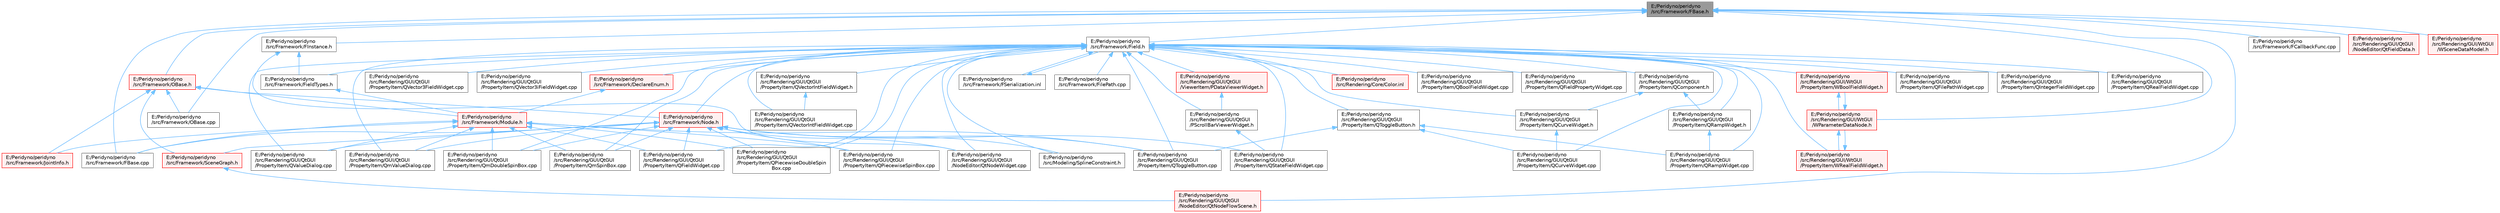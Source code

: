 digraph "E:/Peridyno/peridyno/src/Framework/FBase.h"
{
 // LATEX_PDF_SIZE
  bgcolor="transparent";
  edge [fontname=Helvetica,fontsize=10,labelfontname=Helvetica,labelfontsize=10];
  node [fontname=Helvetica,fontsize=10,shape=box,height=0.2,width=0.4];
  Node1 [id="Node000001",label="E:/Peridyno/peridyno\l/src/Framework/FBase.h",height=0.2,width=0.4,color="gray40", fillcolor="grey60", style="filled", fontcolor="black",tooltip=" "];
  Node1 -> Node2 [id="edge1_Node000001_Node000002",dir="back",color="steelblue1",style="solid",tooltip=" "];
  Node2 [id="Node000002",label="E:/Peridyno/peridyno\l/src/Framework/FBase.cpp",height=0.2,width=0.4,color="grey40", fillcolor="white", style="filled",URL="$_f_base_8cpp.html",tooltip=" "];
  Node1 -> Node3 [id="edge2_Node000001_Node000003",dir="back",color="steelblue1",style="solid",tooltip=" "];
  Node3 [id="Node000003",label="E:/Peridyno/peridyno\l/src/Framework/FCallbackFunc.cpp",height=0.2,width=0.4,color="grey40", fillcolor="white", style="filled",URL="$_f_callback_func_8cpp.html",tooltip=" "];
  Node1 -> Node4 [id="edge3_Node000001_Node000004",dir="back",color="steelblue1",style="solid",tooltip=" "];
  Node4 [id="Node000004",label="E:/Peridyno/peridyno\l/src/Framework/FInstance.h",height=0.2,width=0.4,color="grey40", fillcolor="white", style="filled",URL="$_f_instance_8h.html",tooltip=" "];
  Node4 -> Node5 [id="edge4_Node000004_Node000005",dir="back",color="steelblue1",style="solid",tooltip=" "];
  Node5 [id="Node000005",label="E:/Peridyno/peridyno\l/src/Framework/FieldTypes.h",height=0.2,width=0.4,color="grey40", fillcolor="white", style="filled",URL="$_field_types_8h.html",tooltip=" "];
  Node5 -> Node6 [id="edge5_Node000005_Node000006",dir="back",color="steelblue1",style="solid",tooltip=" "];
  Node6 [id="Node000006",label="E:/Peridyno/peridyno\l/src/Framework/Module.h",height=0.2,width=0.4,color="red", fillcolor="#FFF0F0", style="filled",URL="$_module_8h.html",tooltip=" "];
  Node6 -> Node2 [id="edge6_Node000006_Node000002",dir="back",color="steelblue1",style="solid",tooltip=" "];
  Node6 -> Node21 [id="edge7_Node000006_Node000021",dir="back",color="steelblue1",style="solid",tooltip=" "];
  Node21 [id="Node000021",label="E:/Peridyno/peridyno\l/src/Framework/JointInfo.h",height=0.2,width=0.4,color="red", fillcolor="#FFF0F0", style="filled",URL="$_joint_info_8h.html",tooltip=" "];
  Node6 -> Node197 [id="edge8_Node000006_Node000197",dir="back",color="steelblue1",style="solid",tooltip=" "];
  Node197 [id="Node000197",label="E:/Peridyno/peridyno\l/src/Rendering/GUI/QtGUI\l/PropertyItem/QFieldWidget.cpp",height=0.2,width=0.4,color="grey40", fillcolor="white", style="filled",URL="$_q_field_widget_8cpp.html",tooltip=" "];
  Node6 -> Node198 [id="edge9_Node000006_Node000198",dir="back",color="steelblue1",style="solid",tooltip=" "];
  Node198 [id="Node000198",label="E:/Peridyno/peridyno\l/src/Rendering/GUI/QtGUI\l/PropertyItem/QPiecewiseDoubleSpin\lBox.cpp",height=0.2,width=0.4,color="grey40", fillcolor="white", style="filled",URL="$_q_piecewise_double_spin_box_8cpp.html",tooltip=" "];
  Node6 -> Node199 [id="edge10_Node000006_Node000199",dir="back",color="steelblue1",style="solid",tooltip=" "];
  Node199 [id="Node000199",label="E:/Peridyno/peridyno\l/src/Rendering/GUI/QtGUI\l/PropertyItem/QPiecewiseSpinBox.cpp",height=0.2,width=0.4,color="grey40", fillcolor="white", style="filled",URL="$_q_piecewise_spin_box_8cpp.html",tooltip=" "];
  Node6 -> Node200 [id="edge11_Node000006_Node000200",dir="back",color="steelblue1",style="solid",tooltip=" "];
  Node200 [id="Node000200",label="E:/Peridyno/peridyno\l/src/Rendering/GUI/QtGUI\l/PropertyItem/QToggleButton.cpp",height=0.2,width=0.4,color="grey40", fillcolor="white", style="filled",URL="$_q_toggle_button_8cpp.html",tooltip=" "];
  Node6 -> Node201 [id="edge12_Node000006_Node000201",dir="back",color="steelblue1",style="solid",tooltip=" "];
  Node201 [id="Node000201",label="E:/Peridyno/peridyno\l/src/Rendering/GUI/QtGUI\l/PropertyItem/QValueDialog.cpp",height=0.2,width=0.4,color="grey40", fillcolor="white", style="filled",URL="$_q_value_dialog_8cpp.html",tooltip=" "];
  Node6 -> Node202 [id="edge13_Node000006_Node000202",dir="back",color="steelblue1",style="solid",tooltip=" "];
  Node202 [id="Node000202",label="E:/Peridyno/peridyno\l/src/Rendering/GUI/QtGUI\l/PropertyItem/QmDoubleSpinBox.cpp",height=0.2,width=0.4,color="grey40", fillcolor="white", style="filled",URL="$_qm_double_spin_box_8cpp.html",tooltip=" "];
  Node6 -> Node203 [id="edge14_Node000006_Node000203",dir="back",color="steelblue1",style="solid",tooltip=" "];
  Node203 [id="Node000203",label="E:/Peridyno/peridyno\l/src/Rendering/GUI/QtGUI\l/PropertyItem/QmSpinBox.cpp",height=0.2,width=0.4,color="grey40", fillcolor="white", style="filled",URL="$_qm_spin_box_8cpp.html",tooltip=" "];
  Node6 -> Node204 [id="edge15_Node000006_Node000204",dir="back",color="steelblue1",style="solid",tooltip=" "];
  Node204 [id="Node000204",label="E:/Peridyno/peridyno\l/src/Rendering/GUI/QtGUI\l/PropertyItem/QmValueDialog.cpp",height=0.2,width=0.4,color="grey40", fillcolor="white", style="filled",URL="$_qm_value_dialog_8cpp.html",tooltip=" "];
  Node4 -> Node406 [id="edge16_Node000004_Node000406",dir="back",color="steelblue1",style="solid",tooltip=" "];
  Node406 [id="Node000406",label="E:/Peridyno/peridyno\l/src/Rendering/GUI/QtGUI\l/NodeEditor/QtNodeWidget.cpp",height=0.2,width=0.4,color="grey40", fillcolor="white", style="filled",URL="$_qt_node_widget_8cpp.html",tooltip=" "];
  Node1 -> Node535 [id="edge17_Node000001_Node000535",dir="back",color="steelblue1",style="solid",tooltip=" "];
  Node535 [id="Node000535",label="E:/Peridyno/peridyno\l/src/Framework/Field.h",height=0.2,width=0.4,color="grey40", fillcolor="white", style="filled",URL="$_field_8h.html",tooltip=" "];
  Node535 -> Node536 [id="edge18_Node000535_Node000536",dir="back",color="steelblue1",style="solid",tooltip=" "];
  Node536 [id="Node000536",label="E:/Peridyno/peridyno\l/src/Framework/DeclareEnum.h",height=0.2,width=0.4,color="red", fillcolor="#FFF0F0", style="filled",URL="$_declare_enum_8h.html",tooltip=" "];
  Node536 -> Node6 [id="edge19_Node000536_Node000006",dir="back",color="steelblue1",style="solid",tooltip=" "];
  Node535 -> Node558 [id="edge20_Node000535_Node000558",dir="back",color="steelblue1",style="solid",tooltip=" "];
  Node558 [id="Node000558",label="E:/Peridyno/peridyno\l/src/Framework/FSerialization.inl",height=0.2,width=0.4,color="grey40", fillcolor="white", style="filled",URL="$_f_serialization_8inl.html",tooltip=" "];
  Node558 -> Node535 [id="edge21_Node000558_Node000535",dir="back",color="steelblue1",style="solid",tooltip=" "];
  Node535 -> Node5 [id="edge22_Node000535_Node000005",dir="back",color="steelblue1",style="solid",tooltip=" "];
  Node535 -> Node559 [id="edge23_Node000535_Node000559",dir="back",color="steelblue1",style="solid",tooltip=" "];
  Node559 [id="Node000559",label="E:/Peridyno/peridyno\l/src/Framework/FilePath.cpp",height=0.2,width=0.4,color="grey40", fillcolor="white", style="filled",URL="$_file_path_8cpp.html",tooltip=" "];
  Node535 -> Node246 [id="edge24_Node000535_Node000246",dir="back",color="steelblue1",style="solid",tooltip=" "];
  Node246 [id="Node000246",label="E:/Peridyno/peridyno\l/src/Framework/Node.h",height=0.2,width=0.4,color="red", fillcolor="#FFF0F0", style="filled",URL="$_node_8h.html",tooltip=" "];
  Node246 -> Node2 [id="edge25_Node000246_Node000002",dir="back",color="steelblue1",style="solid",tooltip=" "];
  Node246 -> Node168 [id="edge26_Node000246_Node000168",dir="back",color="steelblue1",style="solid",tooltip=" "];
  Node168 [id="Node000168",label="E:/Peridyno/peridyno\l/src/Framework/SceneGraph.h",height=0.2,width=0.4,color="red", fillcolor="#FFF0F0", style="filled",URL="$_scene_graph_8h.html",tooltip=" "];
  Node168 -> Node215 [id="edge27_Node000168_Node000215",dir="back",color="steelblue1",style="solid",tooltip=" "];
  Node215 [id="Node000215",label="E:/Peridyno/peridyno\l/src/Rendering/GUI/QtGUI\l/NodeEditor/QtNodeFlowScene.h",height=0.2,width=0.4,color="red", fillcolor="#FFF0F0", style="filled",URL="$_qt_node_flow_scene_8h.html",tooltip=" "];
  Node246 -> Node385 [id="edge28_Node000246_Node000385",dir="back",color="steelblue1",style="solid",tooltip=" "];
  Node385 [id="Node000385",label="E:/Peridyno/peridyno\l/src/Modeling/SplineConstraint.h",height=0.2,width=0.4,color="grey40", fillcolor="white", style="filled",URL="$_spline_constraint_8h.html",tooltip=" "];
  Node246 -> Node406 [id="edge29_Node000246_Node000406",dir="back",color="steelblue1",style="solid",tooltip=" "];
  Node246 -> Node197 [id="edge30_Node000246_Node000197",dir="back",color="steelblue1",style="solid",tooltip=" "];
  Node246 -> Node198 [id="edge31_Node000246_Node000198",dir="back",color="steelblue1",style="solid",tooltip=" "];
  Node246 -> Node199 [id="edge32_Node000246_Node000199",dir="back",color="steelblue1",style="solid",tooltip=" "];
  Node246 -> Node408 [id="edge33_Node000246_Node000408",dir="back",color="steelblue1",style="solid",tooltip=" "];
  Node408 [id="Node000408",label="E:/Peridyno/peridyno\l/src/Rendering/GUI/QtGUI\l/PropertyItem/QStateFieldWidget.cpp",height=0.2,width=0.4,color="grey40", fillcolor="white", style="filled",URL="$_q_state_field_widget_8cpp.html",tooltip=" "];
  Node246 -> Node200 [id="edge34_Node000246_Node000200",dir="back",color="steelblue1",style="solid",tooltip=" "];
  Node246 -> Node201 [id="edge35_Node000246_Node000201",dir="back",color="steelblue1",style="solid",tooltip=" "];
  Node246 -> Node202 [id="edge36_Node000246_Node000202",dir="back",color="steelblue1",style="solid",tooltip=" "];
  Node246 -> Node203 [id="edge37_Node000246_Node000203",dir="back",color="steelblue1",style="solid",tooltip=" "];
  Node246 -> Node204 [id="edge38_Node000246_Node000204",dir="back",color="steelblue1",style="solid",tooltip=" "];
  Node535 -> Node385 [id="edge39_Node000535_Node000385",dir="back",color="steelblue1",style="solid",tooltip=" "];
  Node535 -> Node560 [id="edge40_Node000535_Node000560",dir="back",color="steelblue1",style="solid",tooltip=" "];
  Node560 [id="Node000560",label="E:/Peridyno/peridyno\l/src/Rendering/Core/Color.inl",height=0.2,width=0.4,color="red", fillcolor="#FFF0F0", style="filled",URL="$_color_8inl.html",tooltip=" "];
  Node535 -> Node406 [id="edge41_Node000535_Node000406",dir="back",color="steelblue1",style="solid",tooltip=" "];
  Node535 -> Node469 [id="edge42_Node000535_Node000469",dir="back",color="steelblue1",style="solid",tooltip=" "];
  Node469 [id="Node000469",label="E:/Peridyno/peridyno\l/src/Rendering/GUI/QtGUI\l/PScrollBarViewerWidget.h",height=0.2,width=0.4,color="grey40", fillcolor="white", style="filled",URL="$_p_scroll_bar_viewer_widget_8h.html",tooltip=" "];
  Node469 -> Node408 [id="edge43_Node000469_Node000408",dir="back",color="steelblue1",style="solid",tooltip=" "];
  Node535 -> Node562 [id="edge44_Node000535_Node000562",dir="back",color="steelblue1",style="solid",tooltip=" "];
  Node562 [id="Node000562",label="E:/Peridyno/peridyno\l/src/Rendering/GUI/QtGUI\l/PropertyItem/QBoolFieldWidget.cpp",height=0.2,width=0.4,color="grey40", fillcolor="white", style="filled",URL="$_q_bool_field_widget_8cpp.html",tooltip=" "];
  Node535 -> Node563 [id="edge45_Node000535_Node000563",dir="back",color="steelblue1",style="solid",tooltip=" "];
  Node563 [id="Node000563",label="E:/Peridyno/peridyno\l/src/Rendering/GUI/QtGUI\l/PropertyItem/QComponent.h",height=0.2,width=0.4,color="grey40", fillcolor="white", style="filled",URL="$_q_component_8h.html",tooltip=" "];
  Node563 -> Node564 [id="edge46_Node000563_Node000564",dir="back",color="steelblue1",style="solid",tooltip=" "];
  Node564 [id="Node000564",label="E:/Peridyno/peridyno\l/src/Rendering/GUI/QtGUI\l/PropertyItem/QCurveWidget.h",height=0.2,width=0.4,color="grey40", fillcolor="white", style="filled",URL="$_q_curve_widget_8h.html",tooltip=" "];
  Node564 -> Node565 [id="edge47_Node000564_Node000565",dir="back",color="steelblue1",style="solid",tooltip=" "];
  Node565 [id="Node000565",label="E:/Peridyno/peridyno\l/src/Rendering/GUI/QtGUI\l/PropertyItem/QCurveWidget.cpp",height=0.2,width=0.4,color="grey40", fillcolor="white", style="filled",URL="$_q_curve_widget_8cpp.html",tooltip=" "];
  Node563 -> Node566 [id="edge48_Node000563_Node000566",dir="back",color="steelblue1",style="solid",tooltip=" "];
  Node566 [id="Node000566",label="E:/Peridyno/peridyno\l/src/Rendering/GUI/QtGUI\l/PropertyItem/QRampWidget.h",height=0.2,width=0.4,color="grey40", fillcolor="white", style="filled",URL="$_q_ramp_widget_8h.html",tooltip=" "];
  Node566 -> Node567 [id="edge49_Node000566_Node000567",dir="back",color="steelblue1",style="solid",tooltip=" "];
  Node567 [id="Node000567",label="E:/Peridyno/peridyno\l/src/Rendering/GUI/QtGUI\l/PropertyItem/QRampWidget.cpp",height=0.2,width=0.4,color="grey40", fillcolor="white", style="filled",URL="$_q_ramp_widget_8cpp.html",tooltip=" "];
  Node535 -> Node565 [id="edge50_Node000535_Node000565",dir="back",color="steelblue1",style="solid",tooltip=" "];
  Node535 -> Node564 [id="edge51_Node000535_Node000564",dir="back",color="steelblue1",style="solid",tooltip=" "];
  Node535 -> Node568 [id="edge52_Node000535_Node000568",dir="back",color="steelblue1",style="solid",tooltip=" "];
  Node568 [id="Node000568",label="E:/Peridyno/peridyno\l/src/Rendering/GUI/QtGUI\l/PropertyItem/QFieldPropertyWidget.cpp",height=0.2,width=0.4,color="grey40", fillcolor="white", style="filled",URL="$_q_field_property_widget_8cpp.html",tooltip=" "];
  Node535 -> Node197 [id="edge53_Node000535_Node000197",dir="back",color="steelblue1",style="solid",tooltip=" "];
  Node535 -> Node569 [id="edge54_Node000535_Node000569",dir="back",color="steelblue1",style="solid",tooltip=" "];
  Node569 [id="Node000569",label="E:/Peridyno/peridyno\l/src/Rendering/GUI/QtGUI\l/PropertyItem/QFilePathWidget.cpp",height=0.2,width=0.4,color="grey40", fillcolor="white", style="filled",URL="$_q_file_path_widget_8cpp.html",tooltip=" "];
  Node535 -> Node570 [id="edge55_Node000535_Node000570",dir="back",color="steelblue1",style="solid",tooltip=" "];
  Node570 [id="Node000570",label="E:/Peridyno/peridyno\l/src/Rendering/GUI/QtGUI\l/PropertyItem/QIntegerFieldWidget.cpp",height=0.2,width=0.4,color="grey40", fillcolor="white", style="filled",URL="$_q_integer_field_widget_8cpp.html",tooltip=" "];
  Node535 -> Node198 [id="edge56_Node000535_Node000198",dir="back",color="steelblue1",style="solid",tooltip=" "];
  Node535 -> Node199 [id="edge57_Node000535_Node000199",dir="back",color="steelblue1",style="solid",tooltip=" "];
  Node535 -> Node567 [id="edge58_Node000535_Node000567",dir="back",color="steelblue1",style="solid",tooltip=" "];
  Node535 -> Node566 [id="edge59_Node000535_Node000566",dir="back",color="steelblue1",style="solid",tooltip=" "];
  Node535 -> Node571 [id="edge60_Node000535_Node000571",dir="back",color="steelblue1",style="solid",tooltip=" "];
  Node571 [id="Node000571",label="E:/Peridyno/peridyno\l/src/Rendering/GUI/QtGUI\l/PropertyItem/QRealFieldWidget.cpp",height=0.2,width=0.4,color="grey40", fillcolor="white", style="filled",URL="$_q_real_field_widget_8cpp.html",tooltip=" "];
  Node535 -> Node408 [id="edge61_Node000535_Node000408",dir="back",color="steelblue1",style="solid",tooltip=" "];
  Node535 -> Node200 [id="edge62_Node000535_Node000200",dir="back",color="steelblue1",style="solid",tooltip=" "];
  Node535 -> Node572 [id="edge63_Node000535_Node000572",dir="back",color="steelblue1",style="solid",tooltip=" "];
  Node572 [id="Node000572",label="E:/Peridyno/peridyno\l/src/Rendering/GUI/QtGUI\l/PropertyItem/QToggleButton.h",height=0.2,width=0.4,color="grey40", fillcolor="white", style="filled",URL="$_q_toggle_button_8h.html",tooltip=" "];
  Node572 -> Node565 [id="edge64_Node000572_Node000565",dir="back",color="steelblue1",style="solid",tooltip=" "];
  Node572 -> Node567 [id="edge65_Node000572_Node000567",dir="back",color="steelblue1",style="solid",tooltip=" "];
  Node572 -> Node200 [id="edge66_Node000572_Node000200",dir="back",color="steelblue1",style="solid",tooltip=" "];
  Node535 -> Node201 [id="edge67_Node000535_Node000201",dir="back",color="steelblue1",style="solid",tooltip=" "];
  Node535 -> Node573 [id="edge68_Node000535_Node000573",dir="back",color="steelblue1",style="solid",tooltip=" "];
  Node573 [id="Node000573",label="E:/Peridyno/peridyno\l/src/Rendering/GUI/QtGUI\l/PropertyItem/QVector3FieldWidget.cpp",height=0.2,width=0.4,color="grey40", fillcolor="white", style="filled",URL="$_q_vector3_field_widget_8cpp.html",tooltip=" "];
  Node535 -> Node574 [id="edge69_Node000535_Node000574",dir="back",color="steelblue1",style="solid",tooltip=" "];
  Node574 [id="Node000574",label="E:/Peridyno/peridyno\l/src/Rendering/GUI/QtGUI\l/PropertyItem/QVector3iFieldWidget.cpp",height=0.2,width=0.4,color="grey40", fillcolor="white", style="filled",URL="$_q_vector3i_field_widget_8cpp.html",tooltip=" "];
  Node535 -> Node575 [id="edge70_Node000535_Node000575",dir="back",color="steelblue1",style="solid",tooltip=" "];
  Node575 [id="Node000575",label="E:/Peridyno/peridyno\l/src/Rendering/GUI/QtGUI\l/PropertyItem/QVectorIntFieldWidget.cpp",height=0.2,width=0.4,color="grey40", fillcolor="white", style="filled",URL="$_q_vector_int_field_widget_8cpp.html",tooltip=" "];
  Node535 -> Node576 [id="edge71_Node000535_Node000576",dir="back",color="steelblue1",style="solid",tooltip=" "];
  Node576 [id="Node000576",label="E:/Peridyno/peridyno\l/src/Rendering/GUI/QtGUI\l/PropertyItem/QVectorIntFieldWidget.h",height=0.2,width=0.4,color="grey40", fillcolor="white", style="filled",URL="$_q_vector_int_field_widget_8h.html",tooltip=" "];
  Node576 -> Node575 [id="edge72_Node000576_Node000575",dir="back",color="steelblue1",style="solid",tooltip=" "];
  Node535 -> Node202 [id="edge73_Node000535_Node000202",dir="back",color="steelblue1",style="solid",tooltip=" "];
  Node535 -> Node203 [id="edge74_Node000535_Node000203",dir="back",color="steelblue1",style="solid",tooltip=" "];
  Node535 -> Node204 [id="edge75_Node000535_Node000204",dir="back",color="steelblue1",style="solid",tooltip=" "];
  Node535 -> Node577 [id="edge76_Node000535_Node000577",dir="back",color="steelblue1",style="solid",tooltip=" "];
  Node577 [id="Node000577",label="E:/Peridyno/peridyno\l/src/Rendering/GUI/QtGUI\l/ViewerItem/PDataViewerWidget.h",height=0.2,width=0.4,color="red", fillcolor="#FFF0F0", style="filled",URL="$_p_data_viewer_widget_8h.html",tooltip=" "];
  Node577 -> Node469 [id="edge77_Node000577_Node000469",dir="back",color="steelblue1",style="solid",tooltip=" "];
  Node535 -> Node543 [id="edge78_Node000535_Node000543",dir="back",color="steelblue1",style="solid",tooltip=" "];
  Node543 [id="Node000543",label="E:/Peridyno/peridyno\l/src/Rendering/GUI/WtGUI\l/PropertyItem/WBoolFieldWidget.h",height=0.2,width=0.4,color="red", fillcolor="#FFF0F0", style="filled",URL="$_w_bool_field_widget_8h.html",tooltip=" "];
  Node543 -> Node542 [id="edge79_Node000543_Node000542",dir="back",color="steelblue1",style="solid",tooltip=" "];
  Node542 [id="Node000542",label="E:/Peridyno/peridyno\l/src/Rendering/GUI/WtGUI\l/WParameterDataNode.h",height=0.2,width=0.4,color="red", fillcolor="#FFF0F0", style="filled",URL="$_w_parameter_data_node_8h.html",tooltip=" "];
  Node542 -> Node543 [id="edge80_Node000542_Node000543",dir="back",color="steelblue1",style="solid",tooltip=" "];
  Node542 -> Node551 [id="edge81_Node000542_Node000551",dir="back",color="steelblue1",style="solid",tooltip=" "];
  Node551 [id="Node000551",label="E:/Peridyno/peridyno\l/src/Rendering/GUI/WtGUI\l/PropertyItem/WRealFieldWidget.h",height=0.2,width=0.4,color="red", fillcolor="#FFF0F0", style="filled",URL="$_w_real_field_widget_8h.html",tooltip=" "];
  Node551 -> Node542 [id="edge82_Node000551_Node000542",dir="back",color="steelblue1",style="solid",tooltip=" "];
  Node535 -> Node551 [id="edge83_Node000535_Node000551",dir="back",color="steelblue1",style="solid",tooltip=" "];
  Node1 -> Node588 [id="edge84_Node000001_Node000588",dir="back",color="steelblue1",style="solid",tooltip=" "];
  Node588 [id="Node000588",label="E:/Peridyno/peridyno\l/src/Framework/OBase.cpp",height=0.2,width=0.4,color="grey40", fillcolor="white", style="filled",URL="$_o_base_8cpp.html",tooltip=" "];
  Node1 -> Node589 [id="edge85_Node000001_Node000589",dir="back",color="steelblue1",style="solid",tooltip=" "];
  Node589 [id="Node000589",label="E:/Peridyno/peridyno\l/src/Framework/OBase.h",height=0.2,width=0.4,color="red", fillcolor="#FFF0F0", style="filled",URL="$_o_base_8h.html",tooltip=" "];
  Node589 -> Node21 [id="edge86_Node000589_Node000021",dir="back",color="steelblue1",style="solid",tooltip=" "];
  Node589 -> Node6 [id="edge87_Node000589_Node000006",dir="back",color="steelblue1",style="solid",tooltip=" "];
  Node589 -> Node246 [id="edge88_Node000589_Node000246",dir="back",color="steelblue1",style="solid",tooltip=" "];
  Node589 -> Node588 [id="edge89_Node000589_Node000588",dir="back",color="steelblue1",style="solid",tooltip=" "];
  Node589 -> Node168 [id="edge90_Node000589_Node000168",dir="back",color="steelblue1",style="solid",tooltip=" "];
  Node1 -> Node590 [id="edge91_Node000001_Node000590",dir="back",color="steelblue1",style="solid",tooltip=" "];
  Node590 [id="Node000590",label="E:/Peridyno/peridyno\l/src/Rendering/GUI/QtGUI\l/NodeEditor/QtFieldData.h",height=0.2,width=0.4,color="red", fillcolor="#FFF0F0", style="filled",URL="$_qt_field_data_8h.html",tooltip=" "];
  Node1 -> Node215 [id="edge92_Node000001_Node000215",dir="back",color="steelblue1",style="solid",tooltip=" "];
  Node1 -> Node542 [id="edge93_Node000001_Node000542",dir="back",color="steelblue1",style="solid",tooltip=" "];
  Node1 -> Node591 [id="edge94_Node000001_Node000591",dir="back",color="steelblue1",style="solid",tooltip=" "];
  Node591 [id="Node000591",label="E:/Peridyno/peridyno\l/src/Rendering/GUI/WtGUI\l/WSceneDataModel.h",height=0.2,width=0.4,color="red", fillcolor="#FFF0F0", style="filled",URL="$_w_scene_data_model_8h.html",tooltip=" "];
}
